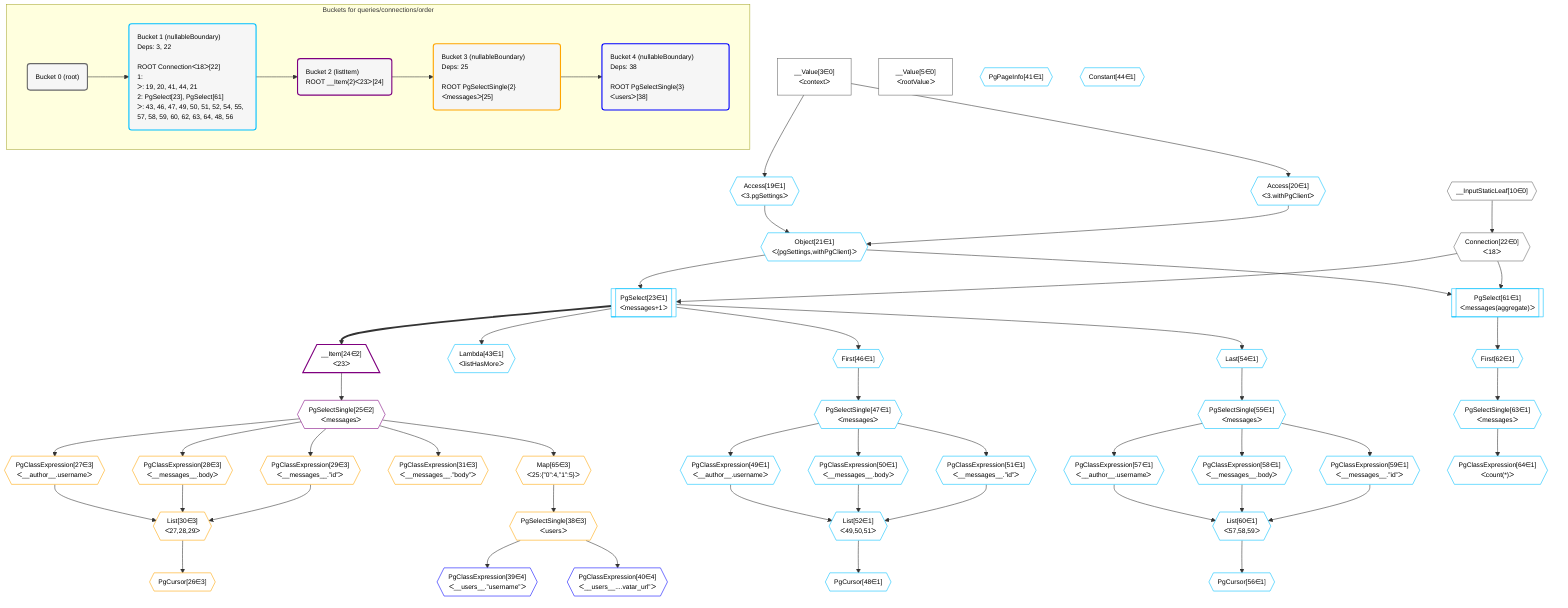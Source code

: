 %%{init: {'themeVariables': { 'fontSize': '12px'}}}%%
graph TD
    classDef path fill:#eee,stroke:#000,color:#000
    classDef plan fill:#fff,stroke-width:1px,color:#000
    classDef itemplan fill:#fff,stroke-width:2px,color:#000
    classDef unbatchedplan fill:#dff,stroke-width:1px,color:#000
    classDef sideeffectplan fill:#fcc,stroke-width:2px,color:#000
    classDef bucket fill:#f6f6f6,color:#000,stroke-width:2px,text-align:left


    %% define steps
    __Value3["__Value[3∈0]<br />ᐸcontextᐳ"]:::plan
    __Value5["__Value[5∈0]<br />ᐸrootValueᐳ"]:::plan
    __InputStaticLeaf10{{"__InputStaticLeaf[10∈0]"}}:::plan
    Access19{{"Access[19∈1]<br />ᐸ3.pgSettingsᐳ"}}:::plan
    Access20{{"Access[20∈1]<br />ᐸ3.withPgClientᐳ"}}:::plan
    Object21{{"Object[21∈1]<br />ᐸ{pgSettings,withPgClient}ᐳ"}}:::plan
    Connection22{{"Connection[22∈0]<br />ᐸ18ᐳ"}}:::plan
    PgSelect23[["PgSelect[23∈1]<br />ᐸmessages+1ᐳ"]]:::plan
    __Item24[/"__Item[24∈2]<br />ᐸ23ᐳ"\]:::itemplan
    PgSelectSingle25{{"PgSelectSingle[25∈2]<br />ᐸmessagesᐳ"}}:::plan
    PgClassExpression27{{"PgClassExpression[27∈3]<br />ᐸ__author__.usernameᐳ"}}:::plan
    PgClassExpression28{{"PgClassExpression[28∈3]<br />ᐸ__messages__.bodyᐳ"}}:::plan
    PgClassExpression29{{"PgClassExpression[29∈3]<br />ᐸ__messages__.”id”ᐳ"}}:::plan
    List30{{"List[30∈3]<br />ᐸ27,28,29ᐳ"}}:::plan
    PgCursor26{{"PgCursor[26∈3]"}}:::plan
    PgClassExpression31{{"PgClassExpression[31∈3]<br />ᐸ__messages__.”body”ᐳ"}}:::plan
    Map65{{"Map[65∈3]<br />ᐸ25:{”0”:4,”1”:5}ᐳ"}}:::plan
    PgSelectSingle38{{"PgSelectSingle[38∈3]<br />ᐸusersᐳ"}}:::plan
    PgClassExpression39{{"PgClassExpression[39∈4]<br />ᐸ__users__.”username”ᐳ"}}:::plan
    PgClassExpression40{{"PgClassExpression[40∈4]<br />ᐸ__users__....vatar_url”ᐳ"}}:::plan
    PgPageInfo41{{"PgPageInfo[41∈1]"}}:::plan
    Lambda43{{"Lambda[43∈1]<br />ᐸlistHasMoreᐳ"}}:::plan
    Constant44{{"Constant[44∈1]"}}:::plan
    First46{{"First[46∈1]"}}:::plan
    PgSelectSingle47{{"PgSelectSingle[47∈1]<br />ᐸmessagesᐳ"}}:::plan
    PgClassExpression49{{"PgClassExpression[49∈1]<br />ᐸ__author__.usernameᐳ"}}:::plan
    PgClassExpression50{{"PgClassExpression[50∈1]<br />ᐸ__messages__.bodyᐳ"}}:::plan
    PgClassExpression51{{"PgClassExpression[51∈1]<br />ᐸ__messages__.”id”ᐳ"}}:::plan
    List52{{"List[52∈1]<br />ᐸ49,50,51ᐳ"}}:::plan
    PgCursor48{{"PgCursor[48∈1]"}}:::plan
    Last54{{"Last[54∈1]"}}:::plan
    PgSelectSingle55{{"PgSelectSingle[55∈1]<br />ᐸmessagesᐳ"}}:::plan
    PgClassExpression57{{"PgClassExpression[57∈1]<br />ᐸ__author__.usernameᐳ"}}:::plan
    PgClassExpression58{{"PgClassExpression[58∈1]<br />ᐸ__messages__.bodyᐳ"}}:::plan
    PgClassExpression59{{"PgClassExpression[59∈1]<br />ᐸ__messages__.”id”ᐳ"}}:::plan
    List60{{"List[60∈1]<br />ᐸ57,58,59ᐳ"}}:::plan
    PgCursor56{{"PgCursor[56∈1]"}}:::plan
    PgSelect61[["PgSelect[61∈1]<br />ᐸmessages(aggregate)ᐳ"]]:::plan
    First62{{"First[62∈1]"}}:::plan
    PgSelectSingle63{{"PgSelectSingle[63∈1]<br />ᐸmessagesᐳ"}}:::plan
    PgClassExpression64{{"PgClassExpression[64∈1]<br />ᐸcount(*)ᐳ"}}:::plan

    %% plan dependencies
    __Value3 --> Access19
    __Value3 --> Access20
    Access19 & Access20 --> Object21
    __InputStaticLeaf10 --> Connection22
    Object21 & Connection22 --> PgSelect23
    PgSelect23 ==> __Item24
    __Item24 --> PgSelectSingle25
    PgSelectSingle25 --> PgClassExpression27
    PgSelectSingle25 --> PgClassExpression28
    PgSelectSingle25 --> PgClassExpression29
    PgClassExpression27 & PgClassExpression28 & PgClassExpression29 --> List30
    List30 --> PgCursor26
    PgSelectSingle25 --> PgClassExpression31
    PgSelectSingle25 --> Map65
    Map65 --> PgSelectSingle38
    PgSelectSingle38 --> PgClassExpression39
    PgSelectSingle38 --> PgClassExpression40
    PgSelect23 --> Lambda43
    PgSelect23 --> First46
    First46 --> PgSelectSingle47
    PgSelectSingle47 --> PgClassExpression49
    PgSelectSingle47 --> PgClassExpression50
    PgSelectSingle47 --> PgClassExpression51
    PgClassExpression49 & PgClassExpression50 & PgClassExpression51 --> List52
    List52 --> PgCursor48
    PgSelect23 --> Last54
    Last54 --> PgSelectSingle55
    PgSelectSingle55 --> PgClassExpression57
    PgSelectSingle55 --> PgClassExpression58
    PgSelectSingle55 --> PgClassExpression59
    PgClassExpression57 & PgClassExpression58 & PgClassExpression59 --> List60
    List60 --> PgCursor56
    Object21 & Connection22 --> PgSelect61
    PgSelect61 --> First62
    First62 --> PgSelectSingle63
    PgSelectSingle63 --> PgClassExpression64

    subgraph "Buckets for queries/connections/order"
    Bucket0("Bucket 0 (root)"):::bucket
    classDef bucket0 stroke:#696969
    class Bucket0,__Value3,__Value5,__InputStaticLeaf10,Connection22 bucket0
    Bucket1("Bucket 1 (nullableBoundary)<br />Deps: 3, 22<br /><br />ROOT Connectionᐸ18ᐳ[22]<br />1: <br />ᐳ: 19, 20, 41, 44, 21<br />2: PgSelect[23], PgSelect[61]<br />ᐳ: 43, 46, 47, 49, 50, 51, 52, 54, 55, 57, 58, 59, 60, 62, 63, 64, 48, 56"):::bucket
    classDef bucket1 stroke:#00bfff
    class Bucket1,Access19,Access20,Object21,PgSelect23,PgPageInfo41,Lambda43,Constant44,First46,PgSelectSingle47,PgCursor48,PgClassExpression49,PgClassExpression50,PgClassExpression51,List52,Last54,PgSelectSingle55,PgCursor56,PgClassExpression57,PgClassExpression58,PgClassExpression59,List60,PgSelect61,First62,PgSelectSingle63,PgClassExpression64 bucket1
    Bucket2("Bucket 2 (listItem)<br />ROOT __Item{2}ᐸ23ᐳ[24]"):::bucket
    classDef bucket2 stroke:#7f007f
    class Bucket2,__Item24,PgSelectSingle25 bucket2
    Bucket3("Bucket 3 (nullableBoundary)<br />Deps: 25<br /><br />ROOT PgSelectSingle{2}ᐸmessagesᐳ[25]"):::bucket
    classDef bucket3 stroke:#ffa500
    class Bucket3,PgCursor26,PgClassExpression27,PgClassExpression28,PgClassExpression29,List30,PgClassExpression31,PgSelectSingle38,Map65 bucket3
    Bucket4("Bucket 4 (nullableBoundary)<br />Deps: 38<br /><br />ROOT PgSelectSingle{3}ᐸusersᐳ[38]"):::bucket
    classDef bucket4 stroke:#0000ff
    class Bucket4,PgClassExpression39,PgClassExpression40 bucket4
    Bucket0 --> Bucket1
    Bucket1 --> Bucket2
    Bucket2 --> Bucket3
    Bucket3 --> Bucket4
    end